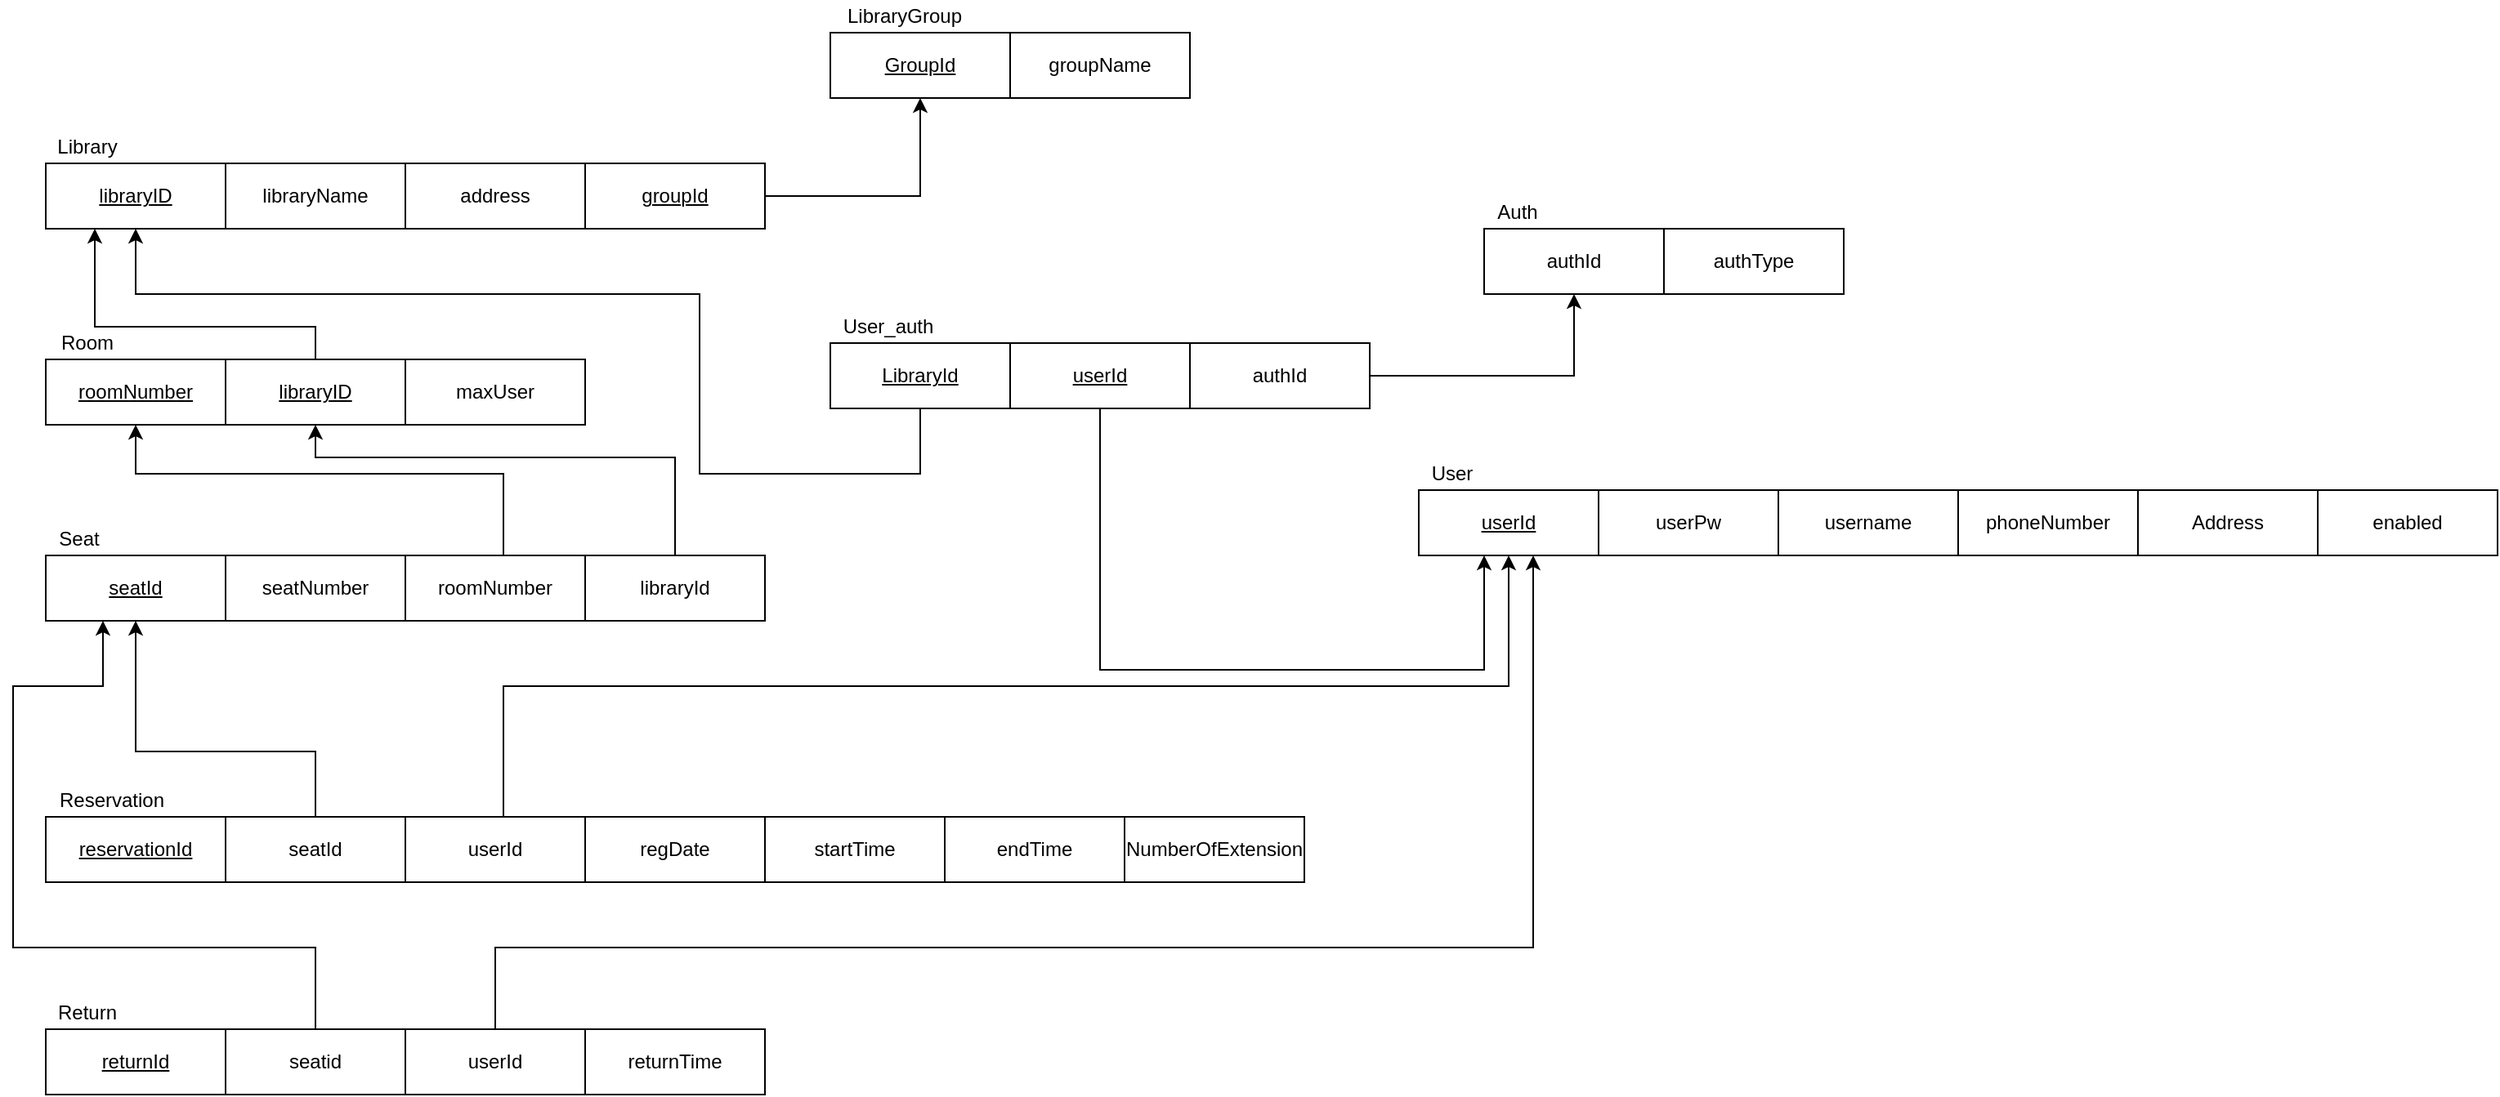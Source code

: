 <mxfile version="13.6.5" type="device"><diagram name="Page-1" id="2ca16b54-16f6-2749-3443-fa8db7711227"><mxGraphModel dx="1662" dy="762" grid="1" gridSize="10" guides="1" tooltips="1" connect="1" arrows="1" fold="1" page="1" pageScale="1" pageWidth="1654" pageHeight="1169" background="#ffffff" math="0" shadow="0"><root><mxCell id="0"/><mxCell id="1" parent="0"/><mxCell id="_VevKLyX0p8uDhBIMhau-8" value="&lt;u&gt;libraryID&lt;/u&gt;" style="rounded=0;whiteSpace=wrap;html=1;" parent="1" vertex="1"><mxGeometry x="120" y="200" width="110" height="40" as="geometry"/></mxCell><mxCell id="_VevKLyX0p8uDhBIMhau-9" value="Library" style="text;html=1;align=center;verticalAlign=middle;resizable=0;points=[];autosize=1;" parent="1" vertex="1"><mxGeometry x="120" y="180" width="50" height="20" as="geometry"/></mxCell><mxCell id="_VevKLyX0p8uDhBIMhau-10" value="libraryName" style="rounded=0;whiteSpace=wrap;html=1;" parent="1" vertex="1"><mxGeometry x="230" y="200" width="110" height="40" as="geometry"/></mxCell><mxCell id="_VevKLyX0p8uDhBIMhau-11" value="address" style="rounded=0;whiteSpace=wrap;html=1;" parent="1" vertex="1"><mxGeometry x="340" y="200" width="110" height="40" as="geometry"/></mxCell><mxCell id="_VevKLyX0p8uDhBIMhau-13" value="&lt;u&gt;roomNumber&lt;/u&gt;" style="rounded=0;whiteSpace=wrap;html=1;" parent="1" vertex="1"><mxGeometry x="120" y="320" width="110" height="40" as="geometry"/></mxCell><mxCell id="_VevKLyX0p8uDhBIMhau-14" value="Room" style="text;html=1;align=center;verticalAlign=middle;resizable=0;points=[];autosize=1;" parent="1" vertex="1"><mxGeometry x="120" y="300" width="50" height="20" as="geometry"/></mxCell><mxCell id="_VevKLyX0p8uDhBIMhau-16" value="maxUser" style="rounded=0;whiteSpace=wrap;html=1;" parent="1" vertex="1"><mxGeometry x="340" y="320" width="110" height="40" as="geometry"/></mxCell><mxCell id="_VevKLyX0p8uDhBIMhau-19" style="edgeStyle=orthogonalEdgeStyle;rounded=0;orthogonalLoop=1;jettySize=auto;html=1;" parent="1" source="_VevKLyX0p8uDhBIMhau-18" edge="1"><mxGeometry relative="1" as="geometry"><Array as="points"><mxPoint x="285" y="300"/><mxPoint x="150" y="300"/><mxPoint x="150" y="240"/></Array><mxPoint x="150" y="240" as="targetPoint"/></mxGeometry></mxCell><mxCell id="_VevKLyX0p8uDhBIMhau-18" value="&lt;u&gt;libraryID&lt;/u&gt;" style="rounded=0;whiteSpace=wrap;html=1;" parent="1" vertex="1"><mxGeometry x="230" y="320" width="110" height="40" as="geometry"/></mxCell><mxCell id="_VevKLyX0p8uDhBIMhau-20" value="seatNumber" style="rounded=0;whiteSpace=wrap;html=1;" parent="1" vertex="1"><mxGeometry x="230" y="440" width="110" height="40" as="geometry"/></mxCell><mxCell id="_VevKLyX0p8uDhBIMhau-21" value="Seat" style="text;html=1;align=center;verticalAlign=middle;resizable=0;points=[];autosize=1;" parent="1" vertex="1"><mxGeometry x="120" y="420" width="40" height="20" as="geometry"/></mxCell><mxCell id="_VevKLyX0p8uDhBIMhau-26" style="edgeStyle=orthogonalEdgeStyle;rounded=0;orthogonalLoop=1;jettySize=auto;html=1;entryX=0.5;entryY=1;entryDx=0;entryDy=0;" parent="1" source="_VevKLyX0p8uDhBIMhau-24" target="_VevKLyX0p8uDhBIMhau-18" edge="1"><mxGeometry relative="1" as="geometry"><Array as="points"><mxPoint x="505" y="380"/><mxPoint x="285" y="380"/></Array></mxGeometry></mxCell><mxCell id="_VevKLyX0p8uDhBIMhau-24" value="libraryId" style="rounded=0;whiteSpace=wrap;html=1;" parent="1" vertex="1"><mxGeometry x="450" y="440" width="110" height="40" as="geometry"/></mxCell><mxCell id="_VevKLyX0p8uDhBIMhau-27" style="edgeStyle=orthogonalEdgeStyle;rounded=0;orthogonalLoop=1;jettySize=auto;html=1;entryX=0.5;entryY=1;entryDx=0;entryDy=0;" parent="1" source="_VevKLyX0p8uDhBIMhau-25" target="_VevKLyX0p8uDhBIMhau-13" edge="1"><mxGeometry relative="1" as="geometry"><Array as="points"><mxPoint x="400" y="390"/><mxPoint x="175" y="390"/></Array></mxGeometry></mxCell><mxCell id="_VevKLyX0p8uDhBIMhau-25" value="roomNumber" style="rounded=0;whiteSpace=wrap;html=1;" parent="1" vertex="1"><mxGeometry x="340" y="440" width="110" height="40" as="geometry"/></mxCell><mxCell id="_VevKLyX0p8uDhBIMhau-29" value="&lt;u&gt;reservationId&lt;/u&gt;" style="rounded=0;whiteSpace=wrap;html=1;" parent="1" vertex="1"><mxGeometry x="120" y="600" width="110" height="40" as="geometry"/></mxCell><mxCell id="_VevKLyX0p8uDhBIMhau-30" value="Reservation" style="text;html=1;align=center;verticalAlign=middle;resizable=0;points=[];autosize=1;" parent="1" vertex="1"><mxGeometry x="120" y="580" width="80" height="20" as="geometry"/></mxCell><mxCell id="ZKs0q_c5w969p80U0mvZ-3" style="edgeStyle=orthogonalEdgeStyle;rounded=0;orthogonalLoop=1;jettySize=auto;html=1;entryX=0.5;entryY=1;entryDx=0;entryDy=0;" edge="1" parent="1" source="_VevKLyX0p8uDhBIMhau-31" target="ZKs0q_c5w969p80U0mvZ-1"><mxGeometry relative="1" as="geometry"><Array as="points"><mxPoint x="285" y="560"/><mxPoint x="175" y="560"/></Array></mxGeometry></mxCell><mxCell id="_VevKLyX0p8uDhBIMhau-31" value="seatId" style="rounded=0;whiteSpace=wrap;html=1;" parent="1" vertex="1"><mxGeometry x="230" y="600" width="110" height="40" as="geometry"/></mxCell><mxCell id="_VevKLyX0p8uDhBIMhau-73" style="edgeStyle=orthogonalEdgeStyle;rounded=0;orthogonalLoop=1;jettySize=auto;html=1;entryX=0.5;entryY=1;entryDx=0;entryDy=0;" parent="1" source="_VevKLyX0p8uDhBIMhau-38" target="_VevKLyX0p8uDhBIMhau-65" edge="1"><mxGeometry relative="1" as="geometry"><Array as="points"><mxPoint x="400" y="520"/><mxPoint x="1015" y="520"/></Array></mxGeometry></mxCell><mxCell id="_VevKLyX0p8uDhBIMhau-38" value="userId" style="rounded=0;whiteSpace=wrap;html=1;" parent="1" vertex="1"><mxGeometry x="340" y="600" width="110" height="40" as="geometry"/></mxCell><mxCell id="_VevKLyX0p8uDhBIMhau-39" value="startTime" style="rounded=0;whiteSpace=wrap;html=1;" parent="1" vertex="1"><mxGeometry x="560" y="600" width="110" height="40" as="geometry"/></mxCell><mxCell id="_VevKLyX0p8uDhBIMhau-40" value="endTime" style="rounded=0;whiteSpace=wrap;html=1;" parent="1" vertex="1"><mxGeometry x="670" y="600" width="110" height="40" as="geometry"/></mxCell><mxCell id="_VevKLyX0p8uDhBIMhau-41" value="NumberOfExtension" style="rounded=0;whiteSpace=wrap;html=1;" parent="1" vertex="1"><mxGeometry x="780" y="600" width="110" height="40" as="geometry"/></mxCell><mxCell id="_VevKLyX0p8uDhBIMhau-42" value="&lt;u&gt;returnId&lt;/u&gt;" style="rounded=0;whiteSpace=wrap;html=1;" parent="1" vertex="1"><mxGeometry x="120" y="730" width="110" height="40" as="geometry"/></mxCell><mxCell id="_VevKLyX0p8uDhBIMhau-43" value="Return" style="text;html=1;align=center;verticalAlign=middle;resizable=0;points=[];autosize=1;" parent="1" vertex="1"><mxGeometry x="120" y="710" width="50" height="20" as="geometry"/></mxCell><mxCell id="ZKs0q_c5w969p80U0mvZ-6" style="edgeStyle=orthogonalEdgeStyle;rounded=0;orthogonalLoop=1;jettySize=auto;html=1;" edge="1" parent="1" source="_VevKLyX0p8uDhBIMhau-47" target="_VevKLyX0p8uDhBIMhau-65"><mxGeometry relative="1" as="geometry"><Array as="points"><mxPoint x="395" y="680"/><mxPoint x="1030" y="680"/></Array></mxGeometry></mxCell><mxCell id="_VevKLyX0p8uDhBIMhau-47" value="userId" style="rounded=0;whiteSpace=wrap;html=1;" parent="1" vertex="1"><mxGeometry x="340" y="730" width="110" height="40" as="geometry"/></mxCell><mxCell id="_VevKLyX0p8uDhBIMhau-55" value="returnTime" style="rounded=0;whiteSpace=wrap;html=1;" parent="1" vertex="1"><mxGeometry x="450" y="730" width="110" height="40" as="geometry"/></mxCell><mxCell id="_VevKLyX0p8uDhBIMhau-65" value="&lt;u&gt;userId&lt;/u&gt;" style="rounded=0;whiteSpace=wrap;html=1;" parent="1" vertex="1"><mxGeometry x="960" y="400" width="110" height="40" as="geometry"/></mxCell><mxCell id="_VevKLyX0p8uDhBIMhau-66" value="User" style="text;html=1;align=center;verticalAlign=middle;resizable=0;points=[];autosize=1;" parent="1" vertex="1"><mxGeometry x="960" y="380" width="40" height="20" as="geometry"/></mxCell><mxCell id="_VevKLyX0p8uDhBIMhau-67" value="userPw" style="rounded=0;whiteSpace=wrap;html=1;" parent="1" vertex="1"><mxGeometry x="1070" y="400" width="110" height="40" as="geometry"/></mxCell><mxCell id="_VevKLyX0p8uDhBIMhau-68" value="username" style="rounded=0;whiteSpace=wrap;html=1;" parent="1" vertex="1"><mxGeometry x="1180" y="400" width="110" height="40" as="geometry"/></mxCell><mxCell id="_VevKLyX0p8uDhBIMhau-69" value="phoneNumber" style="rounded=0;whiteSpace=wrap;html=1;" parent="1" vertex="1"><mxGeometry x="1290" y="400" width="110" height="40" as="geometry"/></mxCell><mxCell id="_VevKLyX0p8uDhBIMhau-75" value="Address" style="rounded=0;whiteSpace=wrap;html=1;" parent="1" vertex="1"><mxGeometry x="1400" y="400" width="110" height="40" as="geometry"/></mxCell><mxCell id="vV0skbNhAGedBK48J3MR-3" style="edgeStyle=orthogonalEdgeStyle;rounded=0;orthogonalLoop=1;jettySize=auto;html=1;entryX=0.5;entryY=1;entryDx=0;entryDy=0;" parent="1" source="vV0skbNhAGedBK48J3MR-1" target="_VevKLyX0p8uDhBIMhau-8" edge="1"><mxGeometry relative="1" as="geometry"><Array as="points"><mxPoint x="655" y="390"/><mxPoint x="520" y="390"/><mxPoint x="520" y="280"/><mxPoint x="175" y="280"/></Array></mxGeometry></mxCell><mxCell id="vV0skbNhAGedBK48J3MR-1" value="&lt;u&gt;LibraryId&lt;/u&gt;" style="rounded=0;whiteSpace=wrap;html=1;" parent="1" vertex="1"><mxGeometry x="600" y="310" width="110" height="40" as="geometry"/></mxCell><mxCell id="vV0skbNhAGedBK48J3MR-4" style="edgeStyle=orthogonalEdgeStyle;rounded=0;orthogonalLoop=1;jettySize=auto;html=1;" parent="1" source="vV0skbNhAGedBK48J3MR-2" edge="1"><mxGeometry relative="1" as="geometry"><Array as="points"><mxPoint x="765" y="510"/><mxPoint x="1000" y="510"/><mxPoint x="1000" y="440"/></Array><mxPoint x="1000" y="440" as="targetPoint"/></mxGeometry></mxCell><mxCell id="vV0skbNhAGedBK48J3MR-2" value="&lt;u&gt;userId&lt;/u&gt;" style="rounded=0;whiteSpace=wrap;html=1;" parent="1" vertex="1"><mxGeometry x="710" y="310" width="110" height="40" as="geometry"/></mxCell><mxCell id="vV0skbNhAGedBK48J3MR-5" value="User_auth" style="text;html=1;align=center;verticalAlign=middle;resizable=0;points=[];autosize=1;" parent="1" vertex="1"><mxGeometry x="600" y="290" width="70" height="20" as="geometry"/></mxCell><mxCell id="vV0skbNhAGedBK48J3MR-6" value="LibraryGroup" style="text;html=1;align=center;verticalAlign=middle;resizable=0;points=[];autosize=1;" parent="1" vertex="1"><mxGeometry x="600" y="100" width="90" height="20" as="geometry"/></mxCell><mxCell id="vV0skbNhAGedBK48J3MR-8" value="groupName" style="rounded=0;whiteSpace=wrap;html=1;" parent="1" vertex="1"><mxGeometry x="710" y="120" width="110" height="40" as="geometry"/></mxCell><mxCell id="vV0skbNhAGedBK48J3MR-9" value="&lt;u&gt;GroupId&lt;/u&gt;" style="rounded=0;whiteSpace=wrap;html=1;" parent="1" vertex="1"><mxGeometry x="600" y="120" width="110" height="40" as="geometry"/></mxCell><mxCell id="vV0skbNhAGedBK48J3MR-11" style="edgeStyle=orthogonalEdgeStyle;rounded=0;orthogonalLoop=1;jettySize=auto;html=1;entryX=0.5;entryY=1;entryDx=0;entryDy=0;" parent="1" source="vV0skbNhAGedBK48J3MR-10" target="vV0skbNhAGedBK48J3MR-9" edge="1"><mxGeometry relative="1" as="geometry"/></mxCell><mxCell id="vV0skbNhAGedBK48J3MR-10" value="&lt;u&gt;groupId&lt;/u&gt;" style="rounded=0;whiteSpace=wrap;html=1;" parent="1" vertex="1"><mxGeometry x="450" y="200" width="110" height="40" as="geometry"/></mxCell><mxCell id="ZKs0q_c5w969p80U0mvZ-5" style="edgeStyle=orthogonalEdgeStyle;rounded=0;orthogonalLoop=1;jettySize=auto;html=1;entryX=0.318;entryY=1;entryDx=0;entryDy=0;entryPerimeter=0;" edge="1" parent="1" source="vV0skbNhAGedBK48J3MR-19" target="ZKs0q_c5w969p80U0mvZ-1"><mxGeometry relative="1" as="geometry"><Array as="points"><mxPoint x="285" y="680"/><mxPoint x="100" y="680"/><mxPoint x="100" y="520"/><mxPoint x="155" y="520"/></Array></mxGeometry></mxCell><mxCell id="vV0skbNhAGedBK48J3MR-19" value="seatid" style="rounded=0;whiteSpace=wrap;html=1;" parent="1" vertex="1"><mxGeometry x="230" y="730" width="110" height="40" as="geometry"/></mxCell><mxCell id="vV0skbNhAGedBK48J3MR-25" value="regDate" style="rounded=0;whiteSpace=wrap;html=1;" parent="1" vertex="1"><mxGeometry x="450" y="600" width="110" height="40" as="geometry"/></mxCell><mxCell id="ZKs0q_c5w969p80U0mvZ-1" value="&lt;u&gt;seatId&lt;/u&gt;" style="rounded=0;whiteSpace=wrap;html=1;" vertex="1" parent="1"><mxGeometry x="120" y="440" width="110" height="40" as="geometry"/></mxCell><mxCell id="ZKs0q_c5w969p80U0mvZ-11" style="edgeStyle=orthogonalEdgeStyle;rounded=0;orthogonalLoop=1;jettySize=auto;html=1;entryX=0.5;entryY=1;entryDx=0;entryDy=0;" edge="1" parent="1" source="ZKs0q_c5w969p80U0mvZ-7" target="ZKs0q_c5w969p80U0mvZ-8"><mxGeometry relative="1" as="geometry"/></mxCell><mxCell id="ZKs0q_c5w969p80U0mvZ-7" value="authId" style="rounded=0;whiteSpace=wrap;html=1;" vertex="1" parent="1"><mxGeometry x="820" y="310" width="110" height="40" as="geometry"/></mxCell><mxCell id="ZKs0q_c5w969p80U0mvZ-8" value="authId" style="rounded=0;whiteSpace=wrap;html=1;" vertex="1" parent="1"><mxGeometry x="1000" y="240" width="110" height="40" as="geometry"/></mxCell><mxCell id="ZKs0q_c5w969p80U0mvZ-9" value="authType" style="rounded=0;whiteSpace=wrap;html=1;" vertex="1" parent="1"><mxGeometry x="1110" y="240" width="110" height="40" as="geometry"/></mxCell><mxCell id="ZKs0q_c5w969p80U0mvZ-10" value="Auth" style="text;html=1;align=center;verticalAlign=middle;resizable=0;points=[];autosize=1;" vertex="1" parent="1"><mxGeometry x="1000" y="220" width="40" height="20" as="geometry"/></mxCell><mxCell id="ZKs0q_c5w969p80U0mvZ-14" value="enabled" style="rounded=0;whiteSpace=wrap;html=1;" vertex="1" parent="1"><mxGeometry x="1510" y="400" width="110" height="40" as="geometry"/></mxCell></root></mxGraphModel></diagram></mxfile>